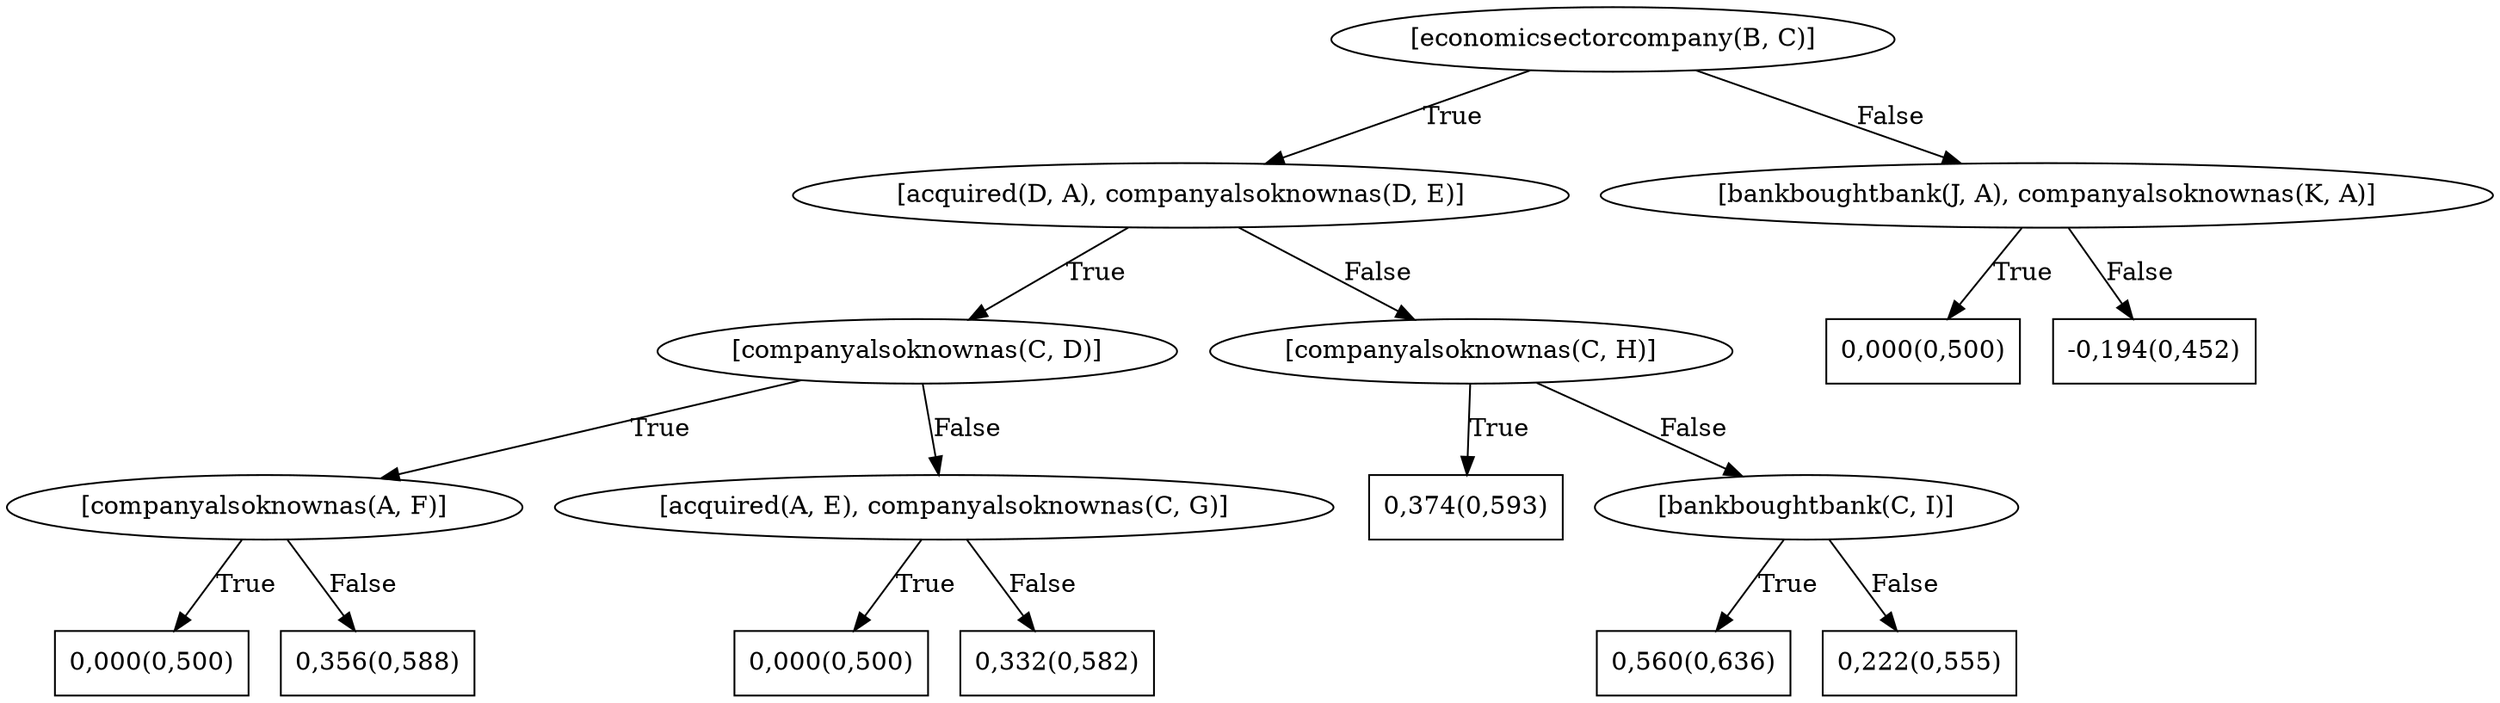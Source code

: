 digraph G{ 
1[label = "[economicsectorcompany(B, C)]"];
1 -> 2[label="True"];
1 -> 3[label="False"];
2[label = "[acquired(D, A), companyalsoknownas(D, E)]"];
2 -> 4[label="True"];
2 -> 5[label="False"];
4[label = "[companyalsoknownas(C, D)]"];
4 -> 6[label="True"];
4 -> 7[label="False"];
6[label = "[companyalsoknownas(A, F)]"];
6 -> 8[label="True"];
6 -> 9[label="False"];
8[shape = box,label = "0,000(0,500)"];
9[shape = box,label = "0,356(0,588)"];
7[label = "[acquired(A, E), companyalsoknownas(C, G)]"];
7 -> 10[label="True"];
7 -> 11[label="False"];
10[shape = box,label = "0,000(0,500)"];
11[shape = box,label = "0,332(0,582)"];
5[label = "[companyalsoknownas(C, H)]"];
5 -> 12[label="True"];
5 -> 13[label="False"];
12[shape = box,label = "0,374(0,593)"];
13[label = "[bankboughtbank(C, I)]"];
13 -> 14[label="True"];
13 -> 15[label="False"];
14[shape = box,label = "0,560(0,636)"];
15[shape = box,label = "0,222(0,555)"];
3[label = "[bankboughtbank(J, A), companyalsoknownas(K, A)]"];
3 -> 16[label="True"];
3 -> 17[label="False"];
16[shape = box,label = "0,000(0,500)"];
17[shape = box,label = "-0,194(0,452)"];
}
